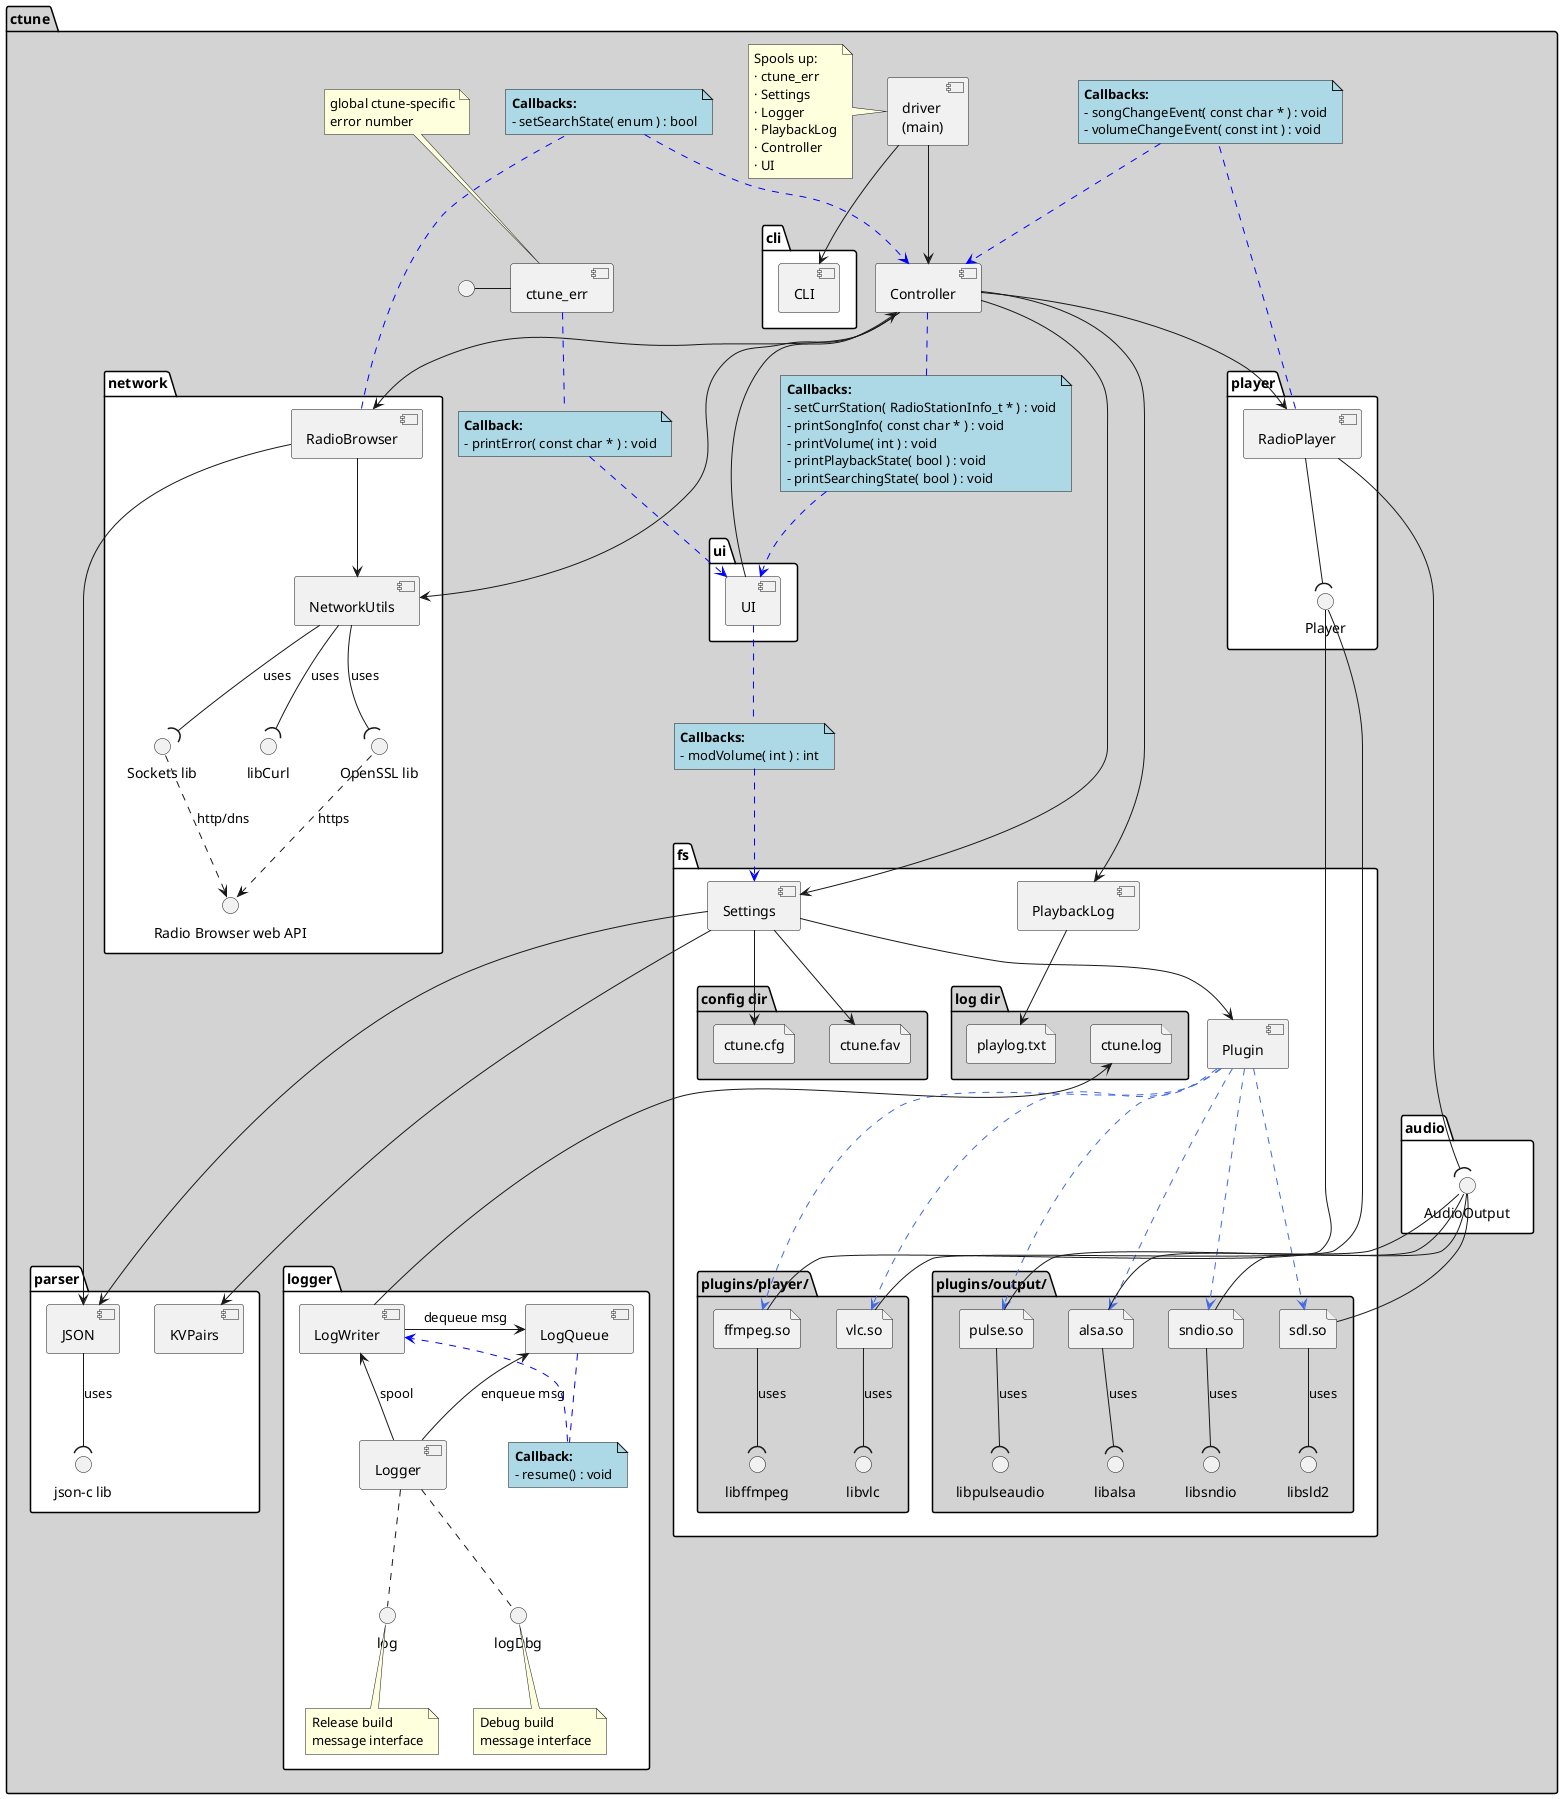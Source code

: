 @startuml

'skinparam linetype ortho
'skinparam linetype polyline

package ctune #lightgrey {
    package network #white {
        component                            NetworkUtils
        component                            RadioBrowser
        interface "Radio Browser web API" as RadioBrowserAPI
        interface "OpenSSL lib"           as OpenSSL
        interface "Sockets lib"           as Sockets
        interface "libCurl"               as Curl

        [RadioBrowser] -->  [NetworkUtils]

        NetworkUtils --( OpenSSL : "uses"
        NetworkUtils --( Sockets : "uses"
        NetworkUtils --( Curl    : "uses"
        OpenSSL      ..> RadioBrowserAPI : https
        Sockets      ..> RadioBrowserAPI : http/dns
    }

    package parser #white {
        component JSON
        interface JSONlib as "json-c lib"
        component KVPairs

        JSON --( JSONlib : uses
    }

    package fs #white {
        component PlaybackLog
        component Settings
        component Plugin

        package "plugins/player/" as plugins_in #lightgrey {
            file      ffmpeg.so
            file      vlc.so
            interface libffmpeg
            interface libvlc

            ffmpeg.so -down-( libffmpeg : uses
            vlc.so    -down-( libvlc : uses
        }

        package "plugins/output/" as plugins_out #lightgrey {
            file pulse.so
            file alsa.so
            file sdl.so
            file sndio.so

            interface libalsa
            interface libpulseaudio
            interface libsld2

            pulse.so -down-( libpulseaudio : uses
            alsa.so -down-( libalsa : uses
            sdl.so -down-( libsld2 : uses
            sndio.so -down-( libsndio : uses
        }

        package "config dir" #lightgrey {
            file cfgfile as "ctune.cfg"
            file favfile as "ctune.fav"
        }

        package "log dir" #lightgrey {
            file playlog as "playlog.txt"
            file logfile as "ctune.log"
        }

        Plugin .[#RoyalBlue]..> ffmpeg.so
        Plugin .[#RoyalBlue]..> vlc.so
        Plugin .[#RoyalBlue]..> pulse.so
        Plugin .[#RoyalBlue]..> alsa.so
        Plugin .[#RoyalBlue]..> sdl.so
        Plugin .[#RoyalBlue]..> sndio.so

        Settings -down-> cfgfile
        Settings -down-> favfile

        PlaybackLog -down-> playlog
    }

    package audio #white {
        interface AudioOutput
    }

    AudioOutput -- pulse.so
    AudioOutput -- alsa.so
    AudioOutput -- sdl.so
    AudioOutput -- sndio.so

    package player #white {
        component RadioPlayer
        interface Player

        RadioPlayer -down-( Player
    }

    Player -- ffmpeg.so
    Player -- vlc.so
    RadioPlayer --( AudioOutput

    package cli #white {
        component CLI
    }

    package ui #white {
        component UI
    }

    package logger #white {
        interface log
        interface logDbg
        component Logger
        component LogQueue
        component LogWriter

        log .up. Logger
        logDbg .up. Logger

        Logger -up-> LogQueue : enqueue msg
        Logger --> LogWriter : spool
        LogWriter -right-> LogQueue : dequeue msg
        LogWriter -up--> logfile

        note bottom of log    : Release build\nmessage interface
        note bottom of logDbg : Debug build\nmessage interface

        note "**Callback:**\n- resume() : void" as LogCB1 #lightblue
        LogQueue .[#blue].  LogCB1
        LogCB1   .[#blue].> LogWriter
    }

    interface " " as iErr1
    component ctune_err
    iErr1 - ctune_err
    note top of ctune_err : global ctune-specific\nerror number

    component Controller
    component "driver\n(main)" as driver

    note left of driver : Spools up:\n· ctune_err\n· Settings\n· Logger\n· PlaybackLog\n· Controller\n· UI


    driver --> CLI
    driver --> Controller
    Settings  -->   Plugin

    RadioBrowser -->   JSON

    Controller <--    UI
    Controller  -->   RadioPlayer
    Controller  ----> NetworkUtils
    Controller  -->   RadioBrowser
    Controller  --->  PlaybackLog
    Controller  -->   Settings


    Settings    ----> JSON
    Settings    ----> KVPairs


    note "**Callbacks:**\n- setCurrStation( RadioStationInfo_t * ) : void\n- printSongInfo( const char * ) : void\n- printVolume( int ) : void\n- printPlaybackState( bool ) : void\n- printSearchingState( bool ) : void" as Callbacks1 #lightblue
    Controller .[#blue].  Callbacks1
    Callbacks1 .[#blue].> UI

    note "**Callbacks:**\n- songChangeEvent( const char * ) : void\n- volumeChangeEvent( const int ) : void" as Callbacks2 #lightblue
    RadioPlayer .[#blue].  Callbacks2
    Callbacks2  .[#blue].> Controller

    note "**Callbacks:**\n- setSearchState( enum ) : bool" as Callbacks3 #lightblue
    RadioBrowser .[#blue].  Callbacks3
    Callbacks3   .[#blue].> Controller

    note "**Callbacks:**\n- modVolume( int ) : int" as Callbacks4 #lightblue
    UI .[#blue]. Callbacks4
    Callbacks4 .[#blue].> Settings

    note "**Callback:**\n- printError( const char * ) : void" as Callbacks5 #lightblue
    ctune_err .[#blue]. Callbacks5
    Callbacks5 .[#blue].> UI

'    note "**Callback:**\n- playbackCtrl( enum ) : bool\n- songChangeEvent( const char * ) : void" as Callbacks6 #lightblue
'    AudioOutput .[#blue]. Callbacks6
'    Callbacks6 .[#blue].> Player
}
@enduml